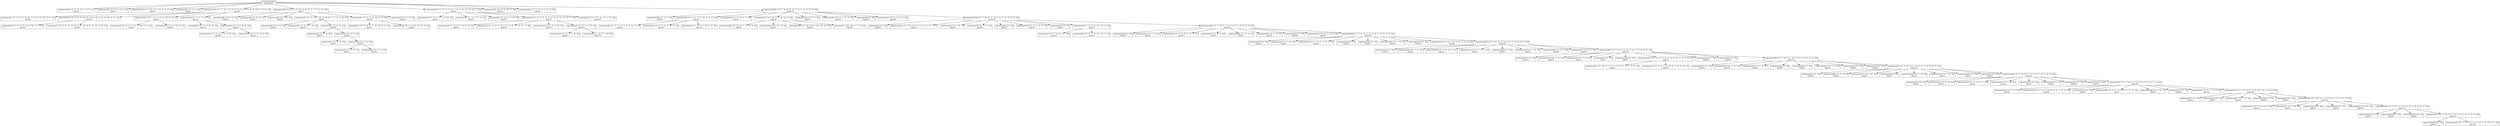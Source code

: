 digraph G{
node [shape=box];
edge [fontname=helvetica];
0 [label=<represent=None<br/>type=None<br/>>];
10 [label=<represent=[154, ['3', '5', '6', '4', '1', '2', '3', '4']]<br/>type=4<br/>>];
9 [label=<represent=[43, ['3', '7', '8', '4', '5', '6']]<br/>type=5<br/>>];
8 [label=<represent=[10, ['3', '7', '8', '4', '1', '2', '3', '4', '5', '6']]<br/>type=3<br/>>];
7 [label=<represent=[3, ['1', '2', '3', '4']]<br/>type=7<br/>>];
6 [label=<represent=[155, ['3', '7', '4', '1', '2', '3', '5', '6', '9', '10', '5', '6', '9', '10', '5', '6', '8', '4']]<br/>type=6<br/>>];
14 [label=<represent=[1, ['3', '7', '5', '6', '9', '10', '5', '6', '8', '9', '10', '5', '6', '4']]<br/>type=6<br/>>];
13 [label=<represent=[10, ['3', '5', '6', '9', '10', '5', '6', '9', '10', '5', '6', '9', '10', '5', '6', '4']]<br/>type=4<br/>>];
16 [label=<represent=[0, ['1', '2', '3', '5', '6', '9', '10', '5', '6', '4']]<br/>type=6<br/>>];
15 [label=<represent=[1, ['3', '5', '6', '9', '10', '5', '6', '9', '10', '5', '6', '9', '10', '5', '6', '4']]<br/>type=4<br/>>];
12 [label=<represent=[11, ['9', '3', '4', '1', '2', '3', '10', '5', '6', '4']]<br/>type=3<br/>>];
18 [label=<represent=[1, ['9', '3', '4', '1', '2', '3', '10', '5', '6', '4']]<br/>type=3<br/>>];
17 [label=<represent=[0, ['1', '2', '3', '5', '6', '4']]<br/>type=4<br/>>];
11 [label=<represent=[3, ['3', '7', '5', '6', '8', '4']]<br/>type=5<br/>>];
20 [label=<represent=[1, ['3', '7', '5', '6', '8', '4']]<br/>type=6<br/>>];
19 [label=<represent=[0, ['3', '7', '5', '6', '8', '4']]<br/>type=5<br/>>];
22 [label=<represent=[1, ['1', '2', '3', '7', '5', '6', '8', '4']]<br/>type=6<br/>>];
21 [label=<represent=[0, ['3', '7', '5', '6', '8', '4']]<br/>type=5<br/>>];
5 [label=<represent=[60, ['5', '6', '3', '9', '10', '5', '6', '4', '7', '1', '2', '3', '8', '4']]<br/>type=1<br/>>];
28 [label=<represent=[8, ['5', '3', '6', '4']]<br/>type=4<br/>>];
27 [label=<represent=[9, ['3', '5', '6', '4']]<br/>type=3<br/>>];
26 [label=<represent=[0, ['3', '5', '6', '4']]<br/>type=6<br/>>];
25 [label=<represent=[7, ['5', '6', '3', '9', '10', '5', '6', '4', '7', '1', '2', '3', '8', '4']]<br/>type=1<br/>>];
31 [label=<represent=[4, ['3', '5', '6', '4']]<br/>type=6<br/>>];
30 [label=<represent=[2, ['3', '5', '6', '7', '8', '4']]<br/>type=1<br/>>];
29 [label=<represent=[1, ['3', '5', '6', '4']]<br/>type=9<br/>>];
33 [label=<represent=[0, ['3', '5', '6', '4']]<br/>type=1<br/>>];
32 [label=<represent=[1, ['3', '5', '6', '4']]<br/>type=9<br/>>];
35 [label=<represent=[1, ['3', '5', '6', '4']]<br/>type=1<br/>>];
34 [label=<represent=[0, ['3', '5', '6', '4']]<br/>type=9<br/>>];
37 [label=<represent=[1, ['3', '5', '6', '4']]<br/>type=1<br/>>];
36 [label=<represent=[0, ['3', '5', '6', '4']]<br/>type=9<br/>>];
24 [label=<represent=[1, ['5', '3', '6', '9', '10', '5', '4', '6']]<br/>type=8<br/>>];
39 [label=<represent=[1, ['5', '6', '9', '3', '7', '8', '10', '5', '4', '6']]<br/>type=1<br/>>];
38 [label=<represent=[0, ['5', '3', '6', '9', '10', '5', '4', '6']]<br/>type=8<br/>>];
23 [label=<represent=[3, ['5', '3', '6', '4']]<br/>type=9<br/>>];
4 [label=<represent=[121, ['1', '2', '3', '7', '4', '1', '2', '3', '8', '11', '4', '12', '7', '8']]<br/>type=2<br/>>];
44 [label=<represent=[0, ['3', '4', '1', '2', '7', '3', '8', '4']]<br/>type=3<br/>>];
43 [label=<represent=[2, ['1', '2', '3', '7', '8', '4']]<br/>type=5<br/>>];
42 [label=<represent=[3, ['1', '2', '3', '7', '8', '4']]<br/>type=6<br/>>];
41 [label=<represent=[6, ['1', '2', '3', '7', '4', '1', '2', '3', '8', '11', '4', '12', '7', '8']]<br/>type=2<br/>>];
48 [label=<represent=[0, ['1', '2', '3', '7', '8', '5', '6', '4']]<br/>type=6<br/>>];
47 [label=<represent=[2, ['1', '2', '3', '7', '4', '1', '2', '3', '8', '11', '4', '12', '7', '8']]<br/>type=2<br/>>];
46 [label=<represent=[4, ['1', '2', '3', '7', '8', '4']]<br/>type=5<br/>>];
45 [label=<represent=[1, ['1', '2', '3', '7', '8', '4']]<br/>type=10<br/>>];
50 [label=<represent=[1, ['1', '2', '3', '7', '8', '4']]<br/>type=2<br/>>];
49 [label=<represent=[0, ['1', '2', '3', '7', '8', '4']]<br/>type=10<br/>>];
40 [label=<represent=[1, ['3', '7', '8', '11', '4', '1', '2', '12']]<br/>type=10<br/>>];
3 [label=<represent=[78, ['9', '3', '4', '10', '5', '6']]<br/>type=8<br/>>];
2 [label=<represent=[42, ['1', '2', '3', '4', '1', '2', '3', '4']]<br/>type=9<br/>>];
1 [label=<represent=[140, ['3', '7', '8', '4', '1', '2', '3', '4', '1', '2', '3', '4', '5', '6']]<br/>type=10<br/>>];
59 [label=<represent=[30, ['1', '2', '3', '4']]<br/>type=4<br/>>];
58 [label=<represent=[59, ['3', '4', '1', '2', '7', '8', '3', '4', '5', '6']]<br/>type=3<br/>>];
62 [label=<represent=[0, ['3', '4', '1', '2', '7', '8', '3', '4', '5', '6']]<br/>type=3<br/>>];
61 [label=<represent=[2, ['3', '4', '1', '2', '7', '8', '3', '4']]<br/>type=4<br/>>];
60 [label=<represent=[1, ['1', '2', '3', '7', '8', '4', '5', '6']]<br/>type=10<br/>>];
57 [label=<represent=[34, ['3', '7', '8', '4', '5', '6']]<br/>type=5<br/>>];
56 [label=<represent=[12, ['13', '14', '3', '7', '8', '4', '5', '6']]<br/>type=2<br/>>];
66 [label=<represent=[0, ['13', '14', '3', '7', '8', '4', '5', '6']]<br/>type=2<br/>>];
65 [label=<represent=[3, ['13', '14', '3', '4']]<br/>type=7<br/>>];
64 [label=<represent=[2, ['13', '14', '15', '3', '16', '13', '14', '4']]<br/>type=4<br/>>];
63 [label=<represent=[1, ['13', '14', '3', '7', '8', '4']]<br/>type=5<br/>>];
55 [label=<represent=[3, ['1', '2', '3', '4']]<br/>type=7<br/>>];
54 [label=<represent=[21, ['3', '4', '1', '2', '3', '4']]<br/>type=1<br/>>];
53 [label=<represent=[9, ['3', '4']]<br/>type=8<br/>>];
52 [label=<represent=[7, ['3', '4', '1', '2', '3', '4']]<br/>type=9<br/>>];
51 [label=<represent=[100, ['3', '7', '8', '4', '1', '2', '3', '4', '1', '2', '3', '4', '5', '6']]<br/>type=10<br/>>];
75 [label=<represent=[3, ['3', '4']]<br/>type=4<br/>>];
74 [label=<represent=[42, ['3', '7', '8', '4', '1', '2', '3', '4', '1', '2', '3', '4']]<br/>type=3<br/>>];
73 [label=<represent=[2, ['3', '7', '8', '4']]<br/>type=5<br/>>];
72 [label=<represent=[1, ['3', '7', '8', '4']]<br/>type=2<br/>>];
71 [label=<represent=[5, ['3', '4']]<br/>type=7<br/>>];
70 [label=<represent=[78, ['3', '4', '1', '2', '3', '4']]<br/>type=1<br/>>];
69 [label=<represent=[17, ['3', '4']]<br/>type=8<br/>>];
68 [label=<represent=[8, ['3', '4', '1', '2', '13', '14', '3', '4']]<br/>type=9<br/>>];
77 [label=<represent=[1, ['3', '7', '8', '4', '13', '14']]<br/>type=2<br/>>];
76 [label=<represent=[0, ['3', '4', '1', '2', '13', '14', '3', '4']]<br/>type=9<br/>>];
67 [label=<represent=[89, ['3', '7', '8', '4', '1', '2', '3', '4', '1', '2', '3', '4', '5', '6']]<br/>type=10<br/>>];
86 [label=<represent=[20, ['3', '4']]<br/>type=4<br/>>];
85 [label=<represent=[1, ['3', '7', '8', '4']]<br/>type=5<br/>>];
84 [label=<represent=[8, ['3', '7', '8', '4', '1', '2', '3', '4']]<br/>type=3<br/>>];
83 [label=<represent=[2, ['3', '4', '5', '6']]<br/>type=7<br/>>];
82 [label=<represent=[26, ['1', '2', '3', '4']]<br/>type=1<br/>>];
81 [label=<represent=[18, ['3', '7', '8', '4']]<br/>type=2<br/>>];
80 [label=<represent=[12, ['3', '4']]<br/>type=8<br/>>];
79 [label=<represent=[31, ['3', '4', '1', '2', '3', '4']]<br/>type=9<br/>>];
78 [label=<represent=[80, ['3', '7', '8', '4', '1', '2', '3', '4', '1', '2', '3', '4', '5', '6']]<br/>type=10<br/>>];
95 [label=<represent=[17, ['3', '4']]<br/>type=4<br/>>];
94 [label=<represent=[7, ['3', '7', '8', '4']]<br/>type=5<br/>>];
93 [label=<represent=[9, ['3', '7', '8', '4', '1', '2', '3', '4']]<br/>type=3<br/>>];
92 [label=<represent=[8, ['3', '4']]<br/>type=7<br/>>];
91 [label=<represent=[2, ['3', '4']]<br/>type=1<br/>>];
90 [label=<represent=[19, ['3', '7', '8', '4']]<br/>type=2<br/>>];
89 [label=<represent=[15, ['3', '4']]<br/>type=8<br/>>];
88 [label=<represent=[32, ['3', '4', '1', '2', '3', '4', '1', '2', '3', '4']]<br/>type=9<br/>>];
87 [label=<represent=[72, ['3', '7', '8', '4', '1', '2', '3', '4', '1', '2', '3', '4', '5', '6']]<br/>type=10<br/>>];
104 [label=<represent=[21, ['3', '4']]<br/>type=4<br/>>];
103 [label=<represent=[10, ['3', '7', '8', '4']]<br/>type=5<br/>>];
102 [label=<represent=[50, ['3', '7', '8', '4', '5', '6']]<br/>type=3<br/>>];
101 [label=<represent=[6, ['3', '4', '1', '2', '3', '4']]<br/>type=7<br/>>];
100 [label=<represent=[16, ['3', '4']]<br/>type=1<br/>>];
99 [label=<represent=[13, ['3', '7', '8', '4']]<br/>type=2<br/>>];
98 [label=<represent=[22, ['3', '5', '4', '6']]<br/>type=8<br/>>];
97 [label=<represent=[7, ['1', '2', '3', '4']]<br/>type=9<br/>>];
96 [label=<represent=[64, ['3', '7', '8', '4', '1', '2', '3', '4', '1', '2', '3', '4', '5', '6']]<br/>type=10<br/>>];
113 [label=<represent=[43, ['3', '4']]<br/>type=4<br/>>];
112 [label=<represent=[12, ['3', '7', '8', '4']]<br/>type=5<br/>>];
111 [label=<represent=[5, ['3', '7', '8', '4']]<br/>type=3<br/>>];
110 [label=<represent=[7, ['3', '4']]<br/>type=7<br/>>];
109 [label=<represent=[23, ['3', '4']]<br/>type=1<br/>>];
108 [label=<represent=[13, ['13', '14', '3', '7', '4', '1', '2', '3', '4', '1', '2', '3', '8', '4']]<br/>type=2<br/>>];
115 [label=<represent=[0, ['13', '14', '3', '7', '4', '1', '2', '3', '4', '1', '2', '3', '8', '4']]<br/>type=2<br/>>];
114 [label=<represent=[1, ['3', '7', '4', '1', '2', '3', '4', '1', '2', '3', '8', '4']]<br/>type=5<br/>>];
107 [label=<represent=[22, ['3', '4']]<br/>type=8<br/>>];
106 [label=<represent=[1, ['3', '4']]<br/>type=9<br/>>];
105 [label=<represent=[56, ['3', '7', '8', '4', '1', '2', '3', '4', '1', '2', '3', '4', '5', '6']]<br/>type=10<br/>>];
124 [label=<represent=[41, ['3', '4']]<br/>type=4<br/>>];
123 [label=<represent=[30, ['3', '7', '8', '4']]<br/>type=5<br/>>];
122 [label=<represent=[13, ['3', '7', '8', '4']]<br/>type=3<br/>>];
121 [label=<represent=[6, ['3', '4']]<br/>type=7<br/>>];
120 [label=<represent=[22, ['3', '4']]<br/>type=1<br/>>];
119 [label=<represent=[12, ['3', '7', '8', '4']]<br/>type=2<br/>>];
118 [label=<represent=[25, ['3', '4']]<br/>type=8<br/>>];
117 [label=<represent=[2, ['3', '4']]<br/>type=9<br/>>];
116 [label=<represent=[47, ['3', '7', '8', '4', '1', '2', '3', '4', '1', '2', '3', '4', '5', '6']]<br/>type=10<br/>>];
133 [label=<represent=[41, ['3', '4']]<br/>type=4<br/>>];
132 [label=<represent=[26, ['3', '7', '8', '4']]<br/>type=5<br/>>];
131 [label=<represent=[13, ['3', '7', '8', '4']]<br/>type=3<br/>>];
130 [label=<represent=[9, ['3', '4']]<br/>type=7<br/>>];
129 [label=<represent=[19, ['3', '7', '8', '4']]<br/>type=1<br/>>];
128 [label=<represent=[10, ['3', '7', '8', '4']]<br/>type=2<br/>>];
127 [label=<represent=[27, ['3', '4']]<br/>type=8<br/>>];
126 [label=<represent=[7, ['3', '4']]<br/>type=9<br/>>];
125 [label=<represent=[39, ['3', '7', '8', '4', '1', '2', '3', '4', '1', '2', '3', '4', '5', '6']]<br/>type=10<br/>>];
142 [label=<represent=[41, ['3', '4']]<br/>type=4<br/>>];
141 [label=<represent=[14, ['3', '7', '8', '4']]<br/>type=3<br/>>];
140 [label=<represent=[24, ['3', '7', '8', '4', '5', '6']]<br/>type=5<br/>>];
139 [label=<represent=[15, ['3', '7', '8', '4']]<br/>type=2<br/>>];
138 [label=<represent=[13, ['3', '4']]<br/>type=7<br/>>];
137 [label=<represent=[16, ['3', '4']]<br/>type=1<br/>>];
136 [label=<represent=[21, ['3', '4']]<br/>type=8<br/>>];
135 [label=<represent=[9, ['3', '4']]<br/>type=9<br/>>];
134 [label=<represent=[32, ['3', '7', '8', '4', '1', '2', '3', '4', '1', '2', '3', '4', '5', '6']]<br/>type=10<br/>>];
150 [label=<represent=[32, ['3', '7', '8', '4']]<br/>type=5<br/>>];
149 [label=<represent=[18, ['3', '7', '4', '1', '2', '8', '3', '4', '1', '2', '3', '4']]<br/>type=3<br/>>];
148 [label=<represent=[13, ['3', '4']]<br/>type=7<br/>>];
147 [label=<represent=[21, ['3', '4', '1', '2', '3', '4', '1', '2', '3', '4']]<br/>type=1<br/>>];
146 [label=<represent=[26, ['3', '7', '8', '4']]<br/>type=2<br/>>];
145 [label=<represent=[17, ['3', '4']]<br/>type=8<br/>>];
144 [label=<represent=[9, ['3', '4', '1', '2', '3', '4']]<br/>type=9<br/>>];
143 [label=<represent=[25, ['3', '7', '8', '4', '1', '2', '3', '4', '1', '2', '3', '4', '5', '6']]<br/>type=10<br/>>];
156 [label=<represent=[11, ['3', '4']]<br/>type=3<br/>>];
155 [label=<represent=[14, ['3', '4']]<br/>type=7<br/>>];
154 [label=<represent=[21, ['3', '7', '8', '4']]<br/>type=2<br/>>];
153 [label=<represent=[19, ['3', '4']]<br/>type=8<br/>>];
152 [label=<represent=[9, ['3', '4']]<br/>type=9<br/>>];
151 [label=<represent=[20, ['3', '7', '8', '4', '1', '2', '3', '4', '1', '2', '3', '4', '5', '6']]<br/>type=10<br/>>];
162 [label=<represent=[15, ['3', '7', '8', '4', '5', '6']]<br/>type=3<br/>>];
161 [label=<represent=[17, ['3', '7', '8', '4']]<br/>type=2<br/>>];
160 [label=<represent=[12, ['3', '4']]<br/>type=7<br/>>];
159 [label=<represent=[18, ['3', '4']]<br/>type=8<br/>>];
158 [label=<represent=[9, ['3', '4', '5', '6']]<br/>type=9<br/>>];
157 [label=<represent=[16, ['3', '7', '8', '4', '1', '2', '3', '4', '1', '2', '3', '4', '5', '6']]<br/>type=10<br/>>];
166 [label=<represent=[14, ['3', '4']]<br/>type=7<br/>>];
165 [label=<represent=[16, ['3', '4']]<br/>type=8<br/>>];
164 [label=<represent=[12, ['3', '4']]<br/>type=9<br/>>];
163 [label=<represent=[13, ['3', '7', '8', '4', '1', '2', '3', '4', '1', '2', '3', '4', '5', '6']]<br/>type=10<br/>>];
168 [label=<represent=[13, ['3', '4']]<br/>type=7<br/>>];
167 [label=<represent=[12, ['3', '7', '8', '4', '1', '2', '3', '4', '1', '2', '3', '4', '5', '6']]<br/>type=10<br/>>];
0 -> 1;
0 -> 2;
0 -> 3;
0 -> 4;
0 -> 5;
0 -> 6;
0 -> 7;
0 -> 8;
0 -> 9;
0 -> 10;
6 -> 11;
6 -> 12;
6 -> 13;
6 -> 14;
13 -> 15;
13 -> 16;
12 -> 17;
12 -> 18;
11 -> 19;
11 -> 20;
19 -> 21;
19 -> 22;
5 -> 23;
5 -> 24;
5 -> 25;
5 -> 26;
5 -> 27;
5 -> 28;
25 -> 29;
25 -> 30;
25 -> 31;
29 -> 32;
29 -> 33;
32 -> 34;
32 -> 35;
34 -> 36;
34 -> 37;
24 -> 38;
24 -> 39;
4 -> 40;
4 -> 41;
4 -> 42;
4 -> 43;
4 -> 44;
41 -> 45;
41 -> 46;
41 -> 47;
41 -> 48;
45 -> 49;
45 -> 50;
1 -> 51;
1 -> 52;
1 -> 53;
1 -> 54;
1 -> 55;
1 -> 56;
1 -> 57;
1 -> 58;
1 -> 59;
58 -> 60;
58 -> 61;
58 -> 62;
56 -> 63;
56 -> 64;
56 -> 65;
56 -> 66;
51 -> 67;
51 -> 68;
51 -> 69;
51 -> 70;
51 -> 71;
51 -> 72;
51 -> 73;
51 -> 74;
51 -> 75;
68 -> 76;
68 -> 77;
67 -> 78;
67 -> 79;
67 -> 80;
67 -> 81;
67 -> 82;
67 -> 83;
67 -> 84;
67 -> 85;
67 -> 86;
78 -> 87;
78 -> 88;
78 -> 89;
78 -> 90;
78 -> 91;
78 -> 92;
78 -> 93;
78 -> 94;
78 -> 95;
87 -> 96;
87 -> 97;
87 -> 98;
87 -> 99;
87 -> 100;
87 -> 101;
87 -> 102;
87 -> 103;
87 -> 104;
96 -> 105;
96 -> 106;
96 -> 107;
96 -> 108;
96 -> 109;
96 -> 110;
96 -> 111;
96 -> 112;
96 -> 113;
108 -> 114;
108 -> 115;
105 -> 116;
105 -> 117;
105 -> 118;
105 -> 119;
105 -> 120;
105 -> 121;
105 -> 122;
105 -> 123;
105 -> 124;
116 -> 125;
116 -> 126;
116 -> 127;
116 -> 128;
116 -> 129;
116 -> 130;
116 -> 131;
116 -> 132;
116 -> 133;
125 -> 134;
125 -> 135;
125 -> 136;
125 -> 137;
125 -> 138;
125 -> 139;
125 -> 140;
125 -> 141;
125 -> 142;
134 -> 143;
134 -> 144;
134 -> 145;
134 -> 146;
134 -> 147;
134 -> 148;
134 -> 149;
134 -> 150;
143 -> 151;
143 -> 152;
143 -> 153;
143 -> 154;
143 -> 155;
143 -> 156;
151 -> 157;
151 -> 158;
151 -> 159;
151 -> 160;
151 -> 161;
151 -> 162;
157 -> 163;
157 -> 164;
157 -> 165;
157 -> 166;
163 -> 167;
163 -> 168;
}